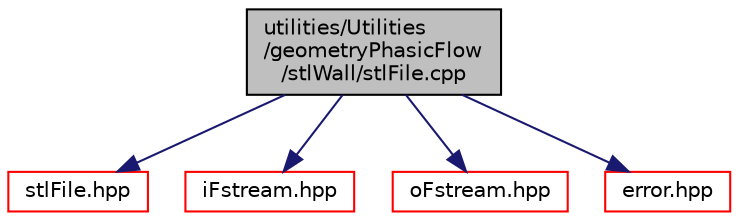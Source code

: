 digraph "utilities/Utilities/geometryPhasicFlow/stlWall/stlFile.cpp"
{
 // LATEX_PDF_SIZE
  edge [fontname="Helvetica",fontsize="10",labelfontname="Helvetica",labelfontsize="10"];
  node [fontname="Helvetica",fontsize="10",shape=record];
  Node1 [label="utilities/Utilities\l/geometryPhasicFlow\l/stlWall/stlFile.cpp",height=0.2,width=0.4,color="black", fillcolor="grey75", style="filled", fontcolor="black",tooltip=" "];
  Node1 -> Node2 [color="midnightblue",fontsize="10",style="solid",fontname="Helvetica"];
  Node2 [label="stlFile.hpp",height=0.2,width=0.4,color="red", fillcolor="white", style="filled",URL="$stlFile_8hpp.html",tooltip=" "];
  Node1 -> Node68 [color="midnightblue",fontsize="10",style="solid",fontname="Helvetica"];
  Node68 [label="iFstream.hpp",height=0.2,width=0.4,color="red", fillcolor="white", style="filled",URL="$iFstream_8hpp.html",tooltip=" "];
  Node1 -> Node72 [color="midnightblue",fontsize="10",style="solid",fontname="Helvetica"];
  Node72 [label="oFstream.hpp",height=0.2,width=0.4,color="red", fillcolor="white", style="filled",URL="$oFstream_8hpp.html",tooltip=" "];
  Node1 -> Node21 [color="midnightblue",fontsize="10",style="solid",fontname="Helvetica"];
  Node21 [label="error.hpp",height=0.2,width=0.4,color="red", fillcolor="white", style="filled",URL="$error_8hpp.html",tooltip=" "];
}
